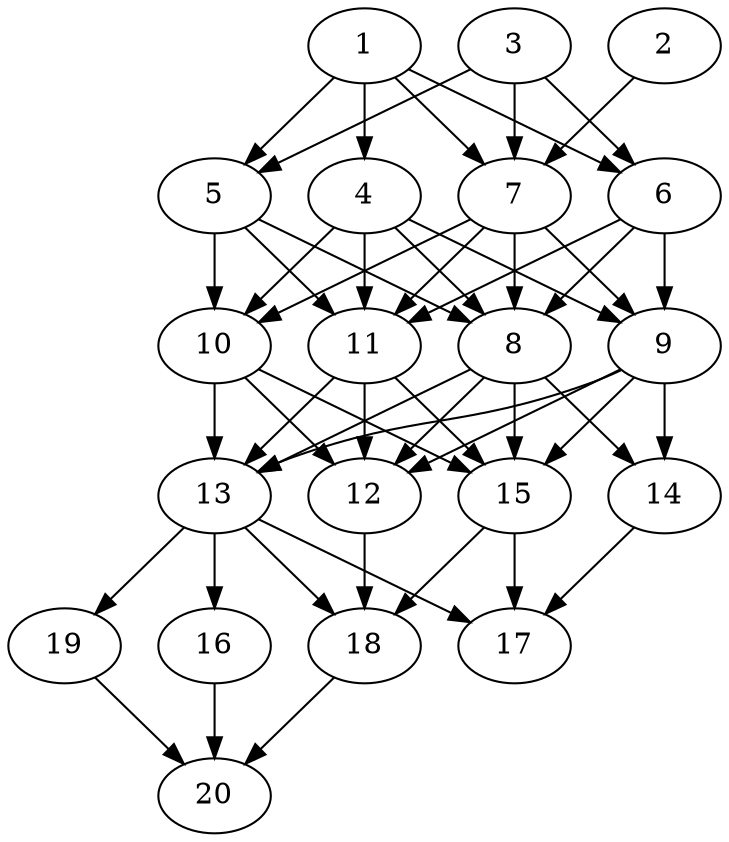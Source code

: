 // DAG automatically generated by daggen at Thu Oct  3 13:58:43 2019
// ./daggen --dot -n 20 --ccr 0.5 --fat 0.5 --regular 0.7 --density 0.9 --mindata 5242880 --maxdata 52428800 
digraph G {
  1 [size="63330304", alpha="0.16", expect_size="31665152"] 
  1 -> 4 [size ="31665152"]
  1 -> 5 [size ="31665152"]
  1 -> 6 [size ="31665152"]
  1 -> 7 [size ="31665152"]
  2 [size="58482688", alpha="0.08", expect_size="29241344"] 
  2 -> 7 [size ="29241344"]
  3 [size="84514816", alpha="0.04", expect_size="42257408"] 
  3 -> 5 [size ="42257408"]
  3 -> 6 [size ="42257408"]
  3 -> 7 [size ="42257408"]
  4 [size="37957632", alpha="0.03", expect_size="18978816"] 
  4 -> 8 [size ="18978816"]
  4 -> 9 [size ="18978816"]
  4 -> 10 [size ="18978816"]
  4 -> 11 [size ="18978816"]
  5 [size="22738944", alpha="0.04", expect_size="11369472"] 
  5 -> 8 [size ="11369472"]
  5 -> 10 [size ="11369472"]
  5 -> 11 [size ="11369472"]
  6 [size="58871808", alpha="0.07", expect_size="29435904"] 
  6 -> 8 [size ="29435904"]
  6 -> 9 [size ="29435904"]
  6 -> 11 [size ="29435904"]
  7 [size="50870272", alpha="0.07", expect_size="25435136"] 
  7 -> 8 [size ="25435136"]
  7 -> 9 [size ="25435136"]
  7 -> 10 [size ="25435136"]
  7 -> 11 [size ="25435136"]
  8 [size="86439936", alpha="0.09", expect_size="43219968"] 
  8 -> 12 [size ="43219968"]
  8 -> 13 [size ="43219968"]
  8 -> 14 [size ="43219968"]
  8 -> 15 [size ="43219968"]
  9 [size="20285440", alpha="0.05", expect_size="10142720"] 
  9 -> 12 [size ="10142720"]
  9 -> 13 [size ="10142720"]
  9 -> 14 [size ="10142720"]
  9 -> 15 [size ="10142720"]
  10 [size="93595648", alpha="0.17", expect_size="46797824"] 
  10 -> 12 [size ="46797824"]
  10 -> 13 [size ="46797824"]
  10 -> 15 [size ="46797824"]
  11 [size="29026304", alpha="0.17", expect_size="14513152"] 
  11 -> 12 [size ="14513152"]
  11 -> 13 [size ="14513152"]
  11 -> 15 [size ="14513152"]
  12 [size="11339776", alpha="0.07", expect_size="5669888"] 
  12 -> 18 [size ="5669888"]
  13 [size="48289792", alpha="0.13", expect_size="24144896"] 
  13 -> 16 [size ="24144896"]
  13 -> 17 [size ="24144896"]
  13 -> 18 [size ="24144896"]
  13 -> 19 [size ="24144896"]
  14 [size="65785856", alpha="0.09", expect_size="32892928"] 
  14 -> 17 [size ="32892928"]
  15 [size="78067712", alpha="0.15", expect_size="39033856"] 
  15 -> 17 [size ="39033856"]
  15 -> 18 [size ="39033856"]
  16 [size="98306048", alpha="0.16", expect_size="49153024"] 
  16 -> 20 [size ="49153024"]
  17 [size="37867520", alpha="0.14", expect_size="18933760"] 
  18 [size="72419328", alpha="0.02", expect_size="36209664"] 
  18 -> 20 [size ="36209664"]
  19 [size="19218432", alpha="0.12", expect_size="9609216"] 
  19 -> 20 [size ="9609216"]
  20 [size="44869632", alpha="0.13", expect_size="22434816"] 
}
